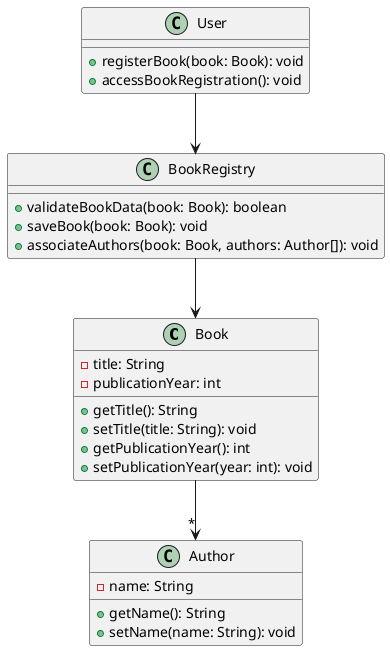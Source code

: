 @startuml
class Book {
  - title: String
  - publicationYear: int
  + getTitle(): String
  + setTitle(title: String): void
  + getPublicationYear(): int
  + setPublicationYear(year: int): void
}

class Author {
  - name: String
  + getName(): String
  + setName(name: String): void
}

class User {
  + registerBook(book: Book): void
  + accessBookRegistration(): void
}

class BookRegistry {
  + validateBookData(book: Book): boolean
  + saveBook(book: Book): void
  + associateAuthors(book: Book, authors: Author[]): void
}

User --> BookRegistry
BookRegistry --> Book
Book --> "*" Author

@enduml